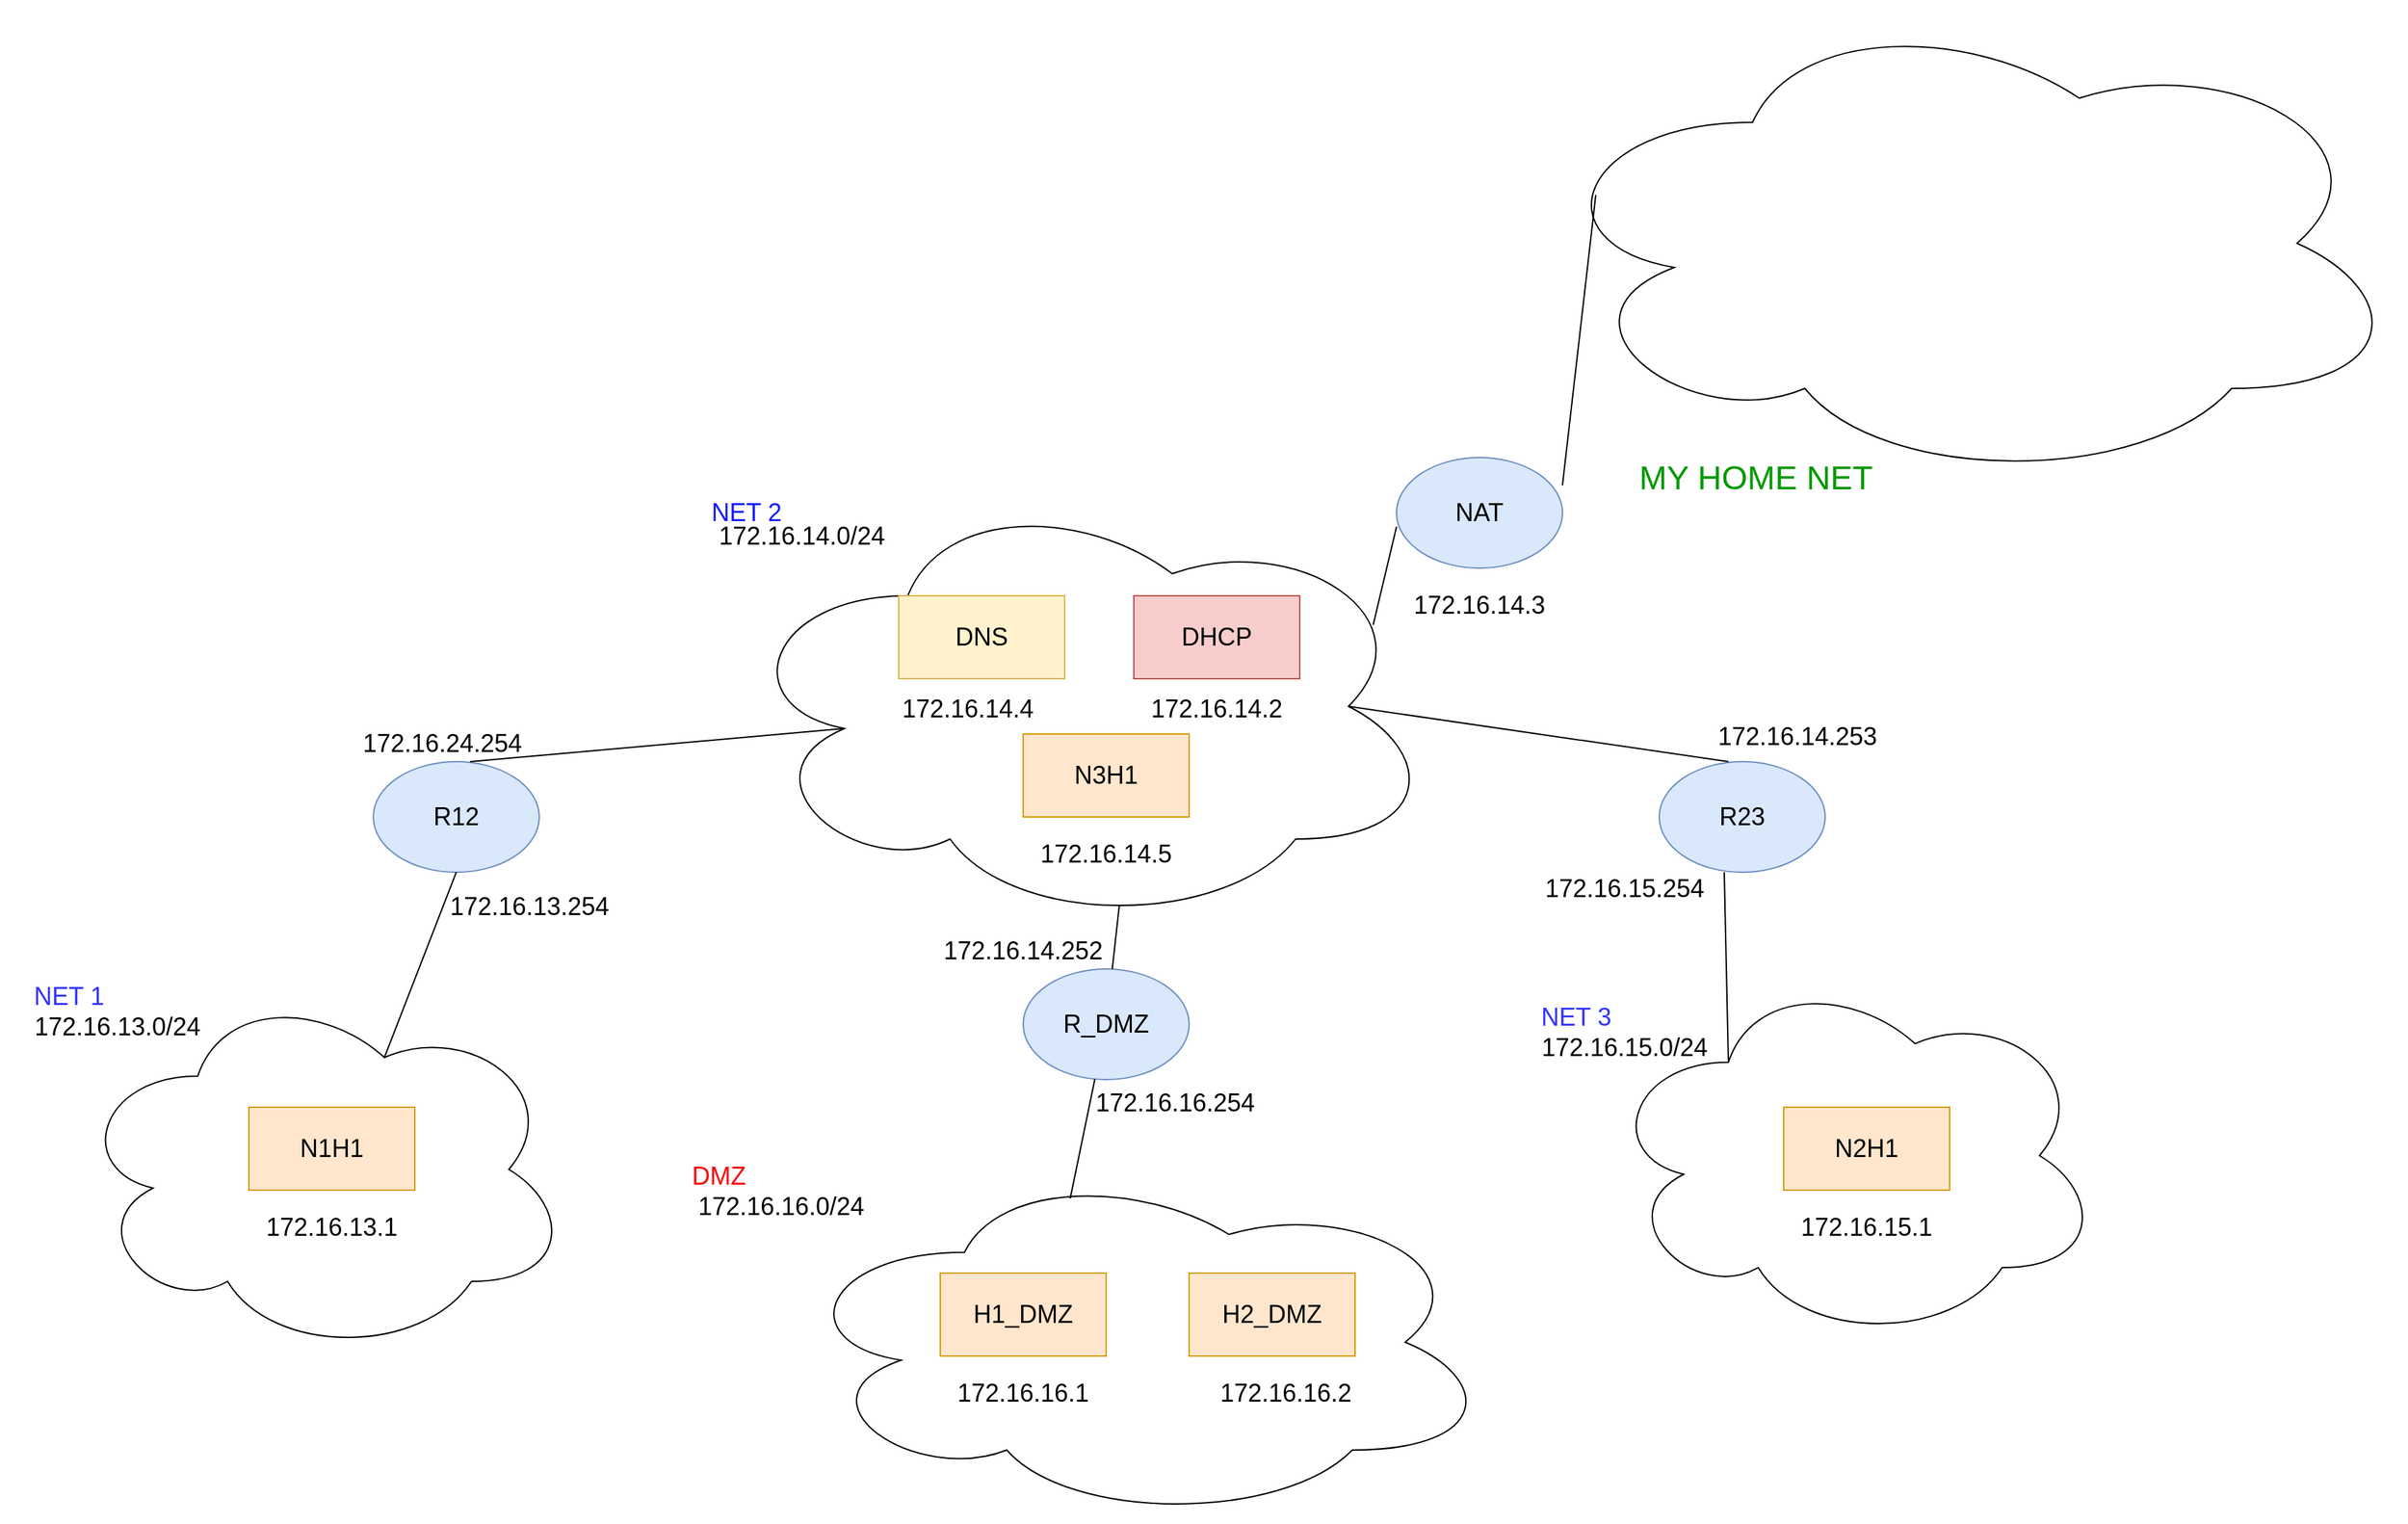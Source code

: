<mxfile version="18.0.2" type="device" pages="2"><diagram id="luBJmv3bUHDDKhAhNsv1" name="Page-1"><mxGraphModel dx="3422" dy="2537" grid="1" gridSize="10" guides="1" tooltips="1" connect="1" arrows="1" fold="1" page="1" pageScale="1" pageWidth="827" pageHeight="1169" math="0" shadow="0"><root><mxCell id="0"/><mxCell id="1" parent="0"/><mxCell id="9qflnODi7MVb3Md8L7bZ-1" value="" style="ellipse;shape=cloud;whiteSpace=wrap;html=1;" parent="1" vertex="1"><mxGeometry x="159" y="10" width="510" height="320" as="geometry"/></mxCell><mxCell id="9qflnODi7MVb3Md8L7bZ-2" value="" style="ellipse;shape=cloud;whiteSpace=wrap;html=1;" parent="1" vertex="1"><mxGeometry x="-317" y="370" width="360" height="270" as="geometry"/></mxCell><mxCell id="9qflnODi7MVb3Md8L7bZ-3" value="" style="ellipse;shape=cloud;whiteSpace=wrap;html=1;" parent="1" vertex="1"><mxGeometry x="790" y="360" width="360" height="270" as="geometry"/></mxCell><mxCell id="9qflnODi7MVb3Md8L7bZ-4" value="" style="ellipse;shape=cloud;whiteSpace=wrap;html=1;" parent="1" vertex="1"><mxGeometry x="200" y="500" width="510" height="260" as="geometry"/></mxCell><mxCell id="9qflnODi7MVb3Md8L7bZ-5" value="&lt;font style=&quot;font-size: 18px&quot;&gt;R12&lt;br&gt;&lt;/font&gt;" style="ellipse;whiteSpace=wrap;html=1;fillColor=#dae8fc;strokeColor=#6c8ebf;" parent="1" vertex="1"><mxGeometry x="-100" y="210" width="120" height="80" as="geometry"/></mxCell><mxCell id="9qflnODi7MVb3Md8L7bZ-6" value="&lt;font style=&quot;font-size: 18px&quot;&gt;R23&lt;/font&gt;" style="ellipse;whiteSpace=wrap;html=1;fillColor=#dae8fc;strokeColor=#6c8ebf;" parent="1" vertex="1"><mxGeometry x="830" y="210" width="120" height="80" as="geometry"/></mxCell><mxCell id="9qflnODi7MVb3Md8L7bZ-7" value="" style="endArrow=none;html=1;rounded=0;entryX=0.16;entryY=0.55;entryDx=0;entryDy=0;entryPerimeter=0;" parent="1" target="9qflnODi7MVb3Md8L7bZ-1" edge="1"><mxGeometry width="50" height="50" relative="1" as="geometry"><mxPoint x="-30" y="210" as="sourcePoint"/><mxPoint x="20" y="160" as="targetPoint"/></mxGeometry></mxCell><mxCell id="9qflnODi7MVb3Md8L7bZ-8" value="" style="endArrow=none;html=1;rounded=0;entryX=0.875;entryY=0.5;entryDx=0;entryDy=0;entryPerimeter=0;" parent="1" target="9qflnODi7MVb3Md8L7bZ-1" edge="1"><mxGeometry width="50" height="50" relative="1" as="geometry"><mxPoint x="880" y="210" as="sourcePoint"/><mxPoint x="930" y="160" as="targetPoint"/></mxGeometry></mxCell><mxCell id="9qflnODi7MVb3Md8L7bZ-9" value="" style="endArrow=none;html=1;rounded=0;exitX=0.625;exitY=0.2;exitDx=0;exitDy=0;exitPerimeter=0;" parent="1" source="9qflnODi7MVb3Md8L7bZ-2" edge="1"><mxGeometry width="50" height="50" relative="1" as="geometry"><mxPoint x="-90" y="340" as="sourcePoint"/><mxPoint x="-40" y="290" as="targetPoint"/></mxGeometry></mxCell><mxCell id="9qflnODi7MVb3Md8L7bZ-10" value="" style="endArrow=none;html=1;rounded=0;exitX=0.25;exitY=0.25;exitDx=0;exitDy=0;exitPerimeter=0;" parent="1" source="9qflnODi7MVb3Md8L7bZ-3" edge="1"><mxGeometry width="50" height="50" relative="1" as="geometry"><mxPoint x="827" y="340" as="sourcePoint"/><mxPoint x="877" y="290" as="targetPoint"/></mxGeometry></mxCell><mxCell id="9qflnODi7MVb3Md8L7bZ-11" value="&lt;font style=&quot;font-size: 18px&quot;&gt;R_DMZ&lt;/font&gt;" style="ellipse;whiteSpace=wrap;html=1;fillColor=#dae8fc;strokeColor=#6c8ebf;" parent="1" vertex="1"><mxGeometry x="370" y="360" width="120" height="80" as="geometry"/></mxCell><mxCell id="9qflnODi7MVb3Md8L7bZ-12" value="" style="endArrow=none;html=1;rounded=0;entryX=0.55;entryY=0.95;entryDx=0;entryDy=0;entryPerimeter=0;" parent="1" source="9qflnODi7MVb3Md8L7bZ-11" target="9qflnODi7MVb3Md8L7bZ-1" edge="1"><mxGeometry width="50" height="50" relative="1" as="geometry"><mxPoint x="430" y="339.289" as="sourcePoint"/><mxPoint x="430" y="289.289" as="targetPoint"/></mxGeometry></mxCell><mxCell id="9qflnODi7MVb3Md8L7bZ-13" value="" style="endArrow=none;html=1;rounded=0;entryX=0.4;entryY=0.1;entryDx=0;entryDy=0;entryPerimeter=0;" parent="1" source="9qflnODi7MVb3Md8L7bZ-11" target="9qflnODi7MVb3Md8L7bZ-4" edge="1"><mxGeometry width="50" height="50" relative="1" as="geometry"><mxPoint x="430" y="490" as="sourcePoint"/><mxPoint x="430" y="510.711" as="targetPoint"/></mxGeometry></mxCell><mxCell id="9qflnODi7MVb3Md8L7bZ-15" value="&lt;font style=&quot;font-size: 18px&quot;&gt;NET 1&lt;/font&gt;" style="text;html=1;strokeColor=none;fillColor=none;align=center;verticalAlign=middle;whiteSpace=wrap;rounded=0;fontColor=#3333FF;" parent="1" vertex="1"><mxGeometry x="-370" y="350" width="100" height="60" as="geometry"/></mxCell><mxCell id="9qflnODi7MVb3Md8L7bZ-16" value="&lt;font style=&quot;font-size: 18px&quot;&gt;NET 2&lt;/font&gt;" style="text;html=1;strokeColor=none;fillColor=none;align=center;verticalAlign=middle;whiteSpace=wrap;rounded=0;fontColor=#121AFF;" parent="1" vertex="1"><mxGeometry x="120" width="100" height="60" as="geometry"/></mxCell><mxCell id="9qflnODi7MVb3Md8L7bZ-17" value="&lt;font style=&quot;font-size: 18px&quot;&gt;NET 3&lt;br&gt;&lt;/font&gt;" style="text;html=1;strokeColor=none;fillColor=none;align=center;verticalAlign=middle;whiteSpace=wrap;rounded=0;fontColor=#3333FF;" parent="1" vertex="1"><mxGeometry x="720" y="365" width="100" height="60" as="geometry"/></mxCell><mxCell id="9qflnODi7MVb3Md8L7bZ-18" value="&lt;font style=&quot;font-size: 18px&quot;&gt;DMZ&lt;/font&gt;" style="text;html=1;strokeColor=none;fillColor=none;align=center;verticalAlign=middle;whiteSpace=wrap;rounded=0;fontColor=#FF0000;" parent="1" vertex="1"><mxGeometry x="100" y="480" width="100" height="60" as="geometry"/></mxCell><mxCell id="9qflnODi7MVb3Md8L7bZ-20" value="N3H1" style="rounded=0;whiteSpace=wrap;html=1;fontSize=18;fillColor=#ffe6cc;strokeColor=#d79b00;" parent="1" vertex="1"><mxGeometry x="370" y="190" width="120" height="60" as="geometry"/></mxCell><mxCell id="9qflnODi7MVb3Md8L7bZ-21" value="DNS" style="rounded=0;whiteSpace=wrap;html=1;fontSize=18;fillColor=#fff2cc;strokeColor=#d6b656;" parent="1" vertex="1"><mxGeometry x="280" y="90" width="120" height="60" as="geometry"/></mxCell><mxCell id="9qflnODi7MVb3Md8L7bZ-22" value="DHCP" style="rounded=0;whiteSpace=wrap;html=1;fontSize=18;fillColor=#f8cecc;strokeColor=#b85450;" parent="1" vertex="1"><mxGeometry x="450" y="90" width="120" height="60" as="geometry"/></mxCell><mxCell id="9qflnODi7MVb3Md8L7bZ-24" value="N1H1" style="rounded=0;whiteSpace=wrap;html=1;fontSize=18;fillColor=#ffe6cc;strokeColor=#d79b00;" parent="1" vertex="1"><mxGeometry x="-190" y="460" width="120" height="60" as="geometry"/></mxCell><mxCell id="9qflnODi7MVb3Md8L7bZ-25" value="H1_DMZ" style="rounded=0;whiteSpace=wrap;html=1;fontSize=18;fillColor=#ffe6cc;strokeColor=#d79b00;" parent="1" vertex="1"><mxGeometry x="310" y="580" width="120" height="60" as="geometry"/></mxCell><mxCell id="9qflnODi7MVb3Md8L7bZ-26" value="H2_DMZ" style="rounded=0;whiteSpace=wrap;html=1;fontSize=18;fillColor=#ffe6cc;strokeColor=#d79b00;" parent="1" vertex="1"><mxGeometry x="490" y="580" width="120" height="60" as="geometry"/></mxCell><mxCell id="9qflnODi7MVb3Md8L7bZ-27" value="N2H1" style="rounded=0;whiteSpace=wrap;html=1;fontSize=18;fillColor=#ffe6cc;strokeColor=#d79b00;" parent="1" vertex="1"><mxGeometry x="920" y="460" width="120" height="60" as="geometry"/></mxCell><mxCell id="9qflnODi7MVb3Md8L7bZ-28" value="" style="ellipse;shape=cloud;whiteSpace=wrap;html=1;fontSize=18;" parent="1" vertex="1"><mxGeometry x="740" y="-340" width="630" height="350" as="geometry"/></mxCell><mxCell id="9qflnODi7MVb3Md8L7bZ-29" value="&lt;font style=&quot;font-size: 18px&quot;&gt;NAT&lt;/font&gt;" style="ellipse;whiteSpace=wrap;html=1;fillColor=#dae8fc;strokeColor=#6c8ebf;" parent="1" vertex="1"><mxGeometry x="640" y="-10" width="120" height="80" as="geometry"/></mxCell><mxCell id="9qflnODi7MVb3Md8L7bZ-30" value="" style="endArrow=none;html=1;rounded=0;fontSize=18;exitX=0.91;exitY=0.316;exitDx=0;exitDy=0;exitPerimeter=0;" parent="1" source="9qflnODi7MVb3Md8L7bZ-1" edge="1"><mxGeometry width="50" height="50" relative="1" as="geometry"><mxPoint x="590" y="90" as="sourcePoint"/><mxPoint x="640" y="40" as="targetPoint"/></mxGeometry></mxCell><mxCell id="9qflnODi7MVb3Md8L7bZ-31" value="" style="endArrow=none;html=1;rounded=0;fontSize=18;entryX=0.07;entryY=0.4;entryDx=0;entryDy=0;entryPerimeter=0;" parent="1" target="9qflnODi7MVb3Md8L7bZ-28" edge="1"><mxGeometry width="50" height="50" relative="1" as="geometry"><mxPoint x="760" y="10" as="sourcePoint"/><mxPoint x="810" y="-40" as="targetPoint"/></mxGeometry></mxCell><mxCell id="9qflnODi7MVb3Md8L7bZ-32" value="&lt;font style=&quot;font-size: 24px&quot;&gt;MY HOME NET&lt;/font&gt;" style="text;html=1;strokeColor=none;fillColor=none;align=center;verticalAlign=middle;whiteSpace=wrap;rounded=0;fontSize=18;fontColor=#009900;" parent="1" vertex="1"><mxGeometry x="780" y="-70" width="240" height="150" as="geometry"/></mxCell><mxCell id="9qflnODi7MVb3Md8L7bZ-33" value="&lt;font style=&quot;font-size: 18px&quot;&gt;172.16.14.3&lt;/font&gt;" style="text;html=1;strokeColor=none;fillColor=none;align=center;verticalAlign=middle;whiteSpace=wrap;rounded=0;fontSize=24;" parent="1" vertex="1"><mxGeometry x="670" y="80" width="60" height="30" as="geometry"/></mxCell><mxCell id="9qflnODi7MVb3Md8L7bZ-34" value="&lt;font style=&quot;font-size: 18px&quot;&gt;172.16.14.2&lt;/font&gt;" style="text;html=1;strokeColor=none;fillColor=none;align=center;verticalAlign=middle;whiteSpace=wrap;rounded=0;fontSize=24;" parent="1" vertex="1"><mxGeometry x="480" y="155" width="60" height="30" as="geometry"/></mxCell><mxCell id="9qflnODi7MVb3Md8L7bZ-36" value="&lt;font style=&quot;font-size: 18px&quot;&gt;172.16.14.4&lt;/font&gt;" style="text;html=1;strokeColor=none;fillColor=none;align=center;verticalAlign=middle;whiteSpace=wrap;rounded=0;fontSize=24;" parent="1" vertex="1"><mxGeometry x="300" y="155" width="60" height="30" as="geometry"/></mxCell><mxCell id="9qflnODi7MVb3Md8L7bZ-38" value="&lt;font style=&quot;font-size: 18px&quot;&gt;172.16.14.5&lt;/font&gt;" style="text;html=1;strokeColor=none;fillColor=none;align=center;verticalAlign=middle;whiteSpace=wrap;rounded=0;fontSize=24;" parent="1" vertex="1"><mxGeometry x="400" y="260" width="60" height="30" as="geometry"/></mxCell><mxCell id="9qflnODi7MVb3Md8L7bZ-39" value="&lt;font style=&quot;font-size: 18px&quot;&gt;172.16.13.1&lt;br&gt;&lt;/font&gt;" style="text;html=1;strokeColor=none;fillColor=none;align=center;verticalAlign=middle;whiteSpace=wrap;rounded=0;fontSize=24;" parent="1" vertex="1"><mxGeometry x="-190" y="530" width="120" height="30" as="geometry"/></mxCell><mxCell id="9qflnODi7MVb3Md8L7bZ-40" value="&lt;font style=&quot;font-size: 18px&quot;&gt;172.16.16.1&lt;br&gt;&lt;/font&gt;" style="text;html=1;strokeColor=none;fillColor=none;align=center;verticalAlign=middle;whiteSpace=wrap;rounded=0;fontSize=24;" parent="1" vertex="1"><mxGeometry x="340" y="650" width="60" height="30" as="geometry"/></mxCell><mxCell id="9qflnODi7MVb3Md8L7bZ-41" value="&lt;font style=&quot;font-size: 18px&quot;&gt;172.16.16.2&lt;/font&gt;" style="text;html=1;strokeColor=none;fillColor=none;align=center;verticalAlign=middle;whiteSpace=wrap;rounded=0;fontSize=24;" parent="1" vertex="1"><mxGeometry x="530" y="650" width="60" height="30" as="geometry"/></mxCell><mxCell id="9qflnODi7MVb3Md8L7bZ-42" value="&lt;font style=&quot;font-size: 18px&quot;&gt;172.16.15.1&lt;/font&gt;" style="text;html=1;strokeColor=none;fillColor=none;align=center;verticalAlign=middle;whiteSpace=wrap;rounded=0;fontSize=24;" parent="1" vertex="1"><mxGeometry x="910" y="535" width="140" height="20" as="geometry"/></mxCell><mxCell id="9qflnODi7MVb3Md8L7bZ-43" value="&lt;font style=&quot;font-size: 18px&quot;&gt;172.16.24.254&lt;/font&gt;" style="text;html=1;strokeColor=none;fillColor=none;align=center;verticalAlign=middle;whiteSpace=wrap;rounded=0;fontSize=24;" parent="1" vertex="1"><mxGeometry x="-80" y="180" width="60" height="30" as="geometry"/></mxCell><mxCell id="9qflnODi7MVb3Md8L7bZ-44" value="&lt;font style=&quot;font-size: 18px&quot;&gt;172.16.13.254&lt;/font&gt;" style="text;html=1;strokeColor=none;fillColor=none;align=center;verticalAlign=middle;whiteSpace=wrap;rounded=0;fontSize=24;" parent="1" vertex="1"><mxGeometry x="-17" y="298" width="60" height="30" as="geometry"/></mxCell><mxCell id="9qflnODi7MVb3Md8L7bZ-45" value="&lt;font style=&quot;font-size: 18px&quot;&gt;172.16.14.252&lt;br&gt;&lt;/font&gt;" style="text;html=1;strokeColor=none;fillColor=none;align=center;verticalAlign=middle;whiteSpace=wrap;rounded=0;fontSize=24;" parent="1" vertex="1"><mxGeometry x="340" y="330" width="60" height="30" as="geometry"/></mxCell><mxCell id="9qflnODi7MVb3Md8L7bZ-46" value="&lt;font style=&quot;font-size: 18px&quot;&gt;172.16.16.254&lt;/font&gt;" style="text;html=1;strokeColor=none;fillColor=none;align=center;verticalAlign=middle;whiteSpace=wrap;rounded=0;fontSize=24;" parent="1" vertex="1"><mxGeometry x="450" y="440" width="60" height="30" as="geometry"/></mxCell><mxCell id="9qflnODi7MVb3Md8L7bZ-47" value="&lt;font style=&quot;font-size: 18px&quot;&gt;172.16.14.253&lt;/font&gt;" style="text;html=1;strokeColor=none;fillColor=none;align=center;verticalAlign=middle;whiteSpace=wrap;rounded=0;fontSize=24;" parent="1" vertex="1"><mxGeometry x="870" y="170" width="120" height="40" as="geometry"/></mxCell><mxCell id="9qflnODi7MVb3Md8L7bZ-48" value="&lt;font style=&quot;font-size: 18px&quot;&gt;172.16.15.254&lt;/font&gt;" style="text;html=1;strokeColor=none;fillColor=none;align=center;verticalAlign=middle;whiteSpace=wrap;rounded=0;fontSize=24;" parent="1" vertex="1"><mxGeometry x="740" y="280" width="130" height="40" as="geometry"/></mxCell><mxCell id="9qflnODi7MVb3Md8L7bZ-49" value="&lt;font style=&quot;font-size: 18px&quot;&gt;172.16.14.0/24&lt;/font&gt;" style="text;html=1;strokeColor=none;fillColor=none;align=center;verticalAlign=middle;whiteSpace=wrap;rounded=0;fontSize=24;" parent="1" vertex="1"><mxGeometry x="180" y="30" width="60" height="30" as="geometry"/></mxCell><mxCell id="9qflnODi7MVb3Md8L7bZ-51" value="&lt;font style=&quot;font-size: 18px&quot;&gt;172.16.16.0/24&lt;/font&gt;" style="text;html=1;strokeColor=none;fillColor=none;align=center;verticalAlign=middle;whiteSpace=wrap;rounded=0;fontSize=24;" parent="1" vertex="1"><mxGeometry x="120" y="505" width="150" height="50" as="geometry"/></mxCell><mxCell id="9qflnODi7MVb3Md8L7bZ-52" value="&lt;font style=&quot;font-size: 18px&quot;&gt;172.16.13.0/24&lt;/font&gt;" style="text;html=1;strokeColor=none;fillColor=none;align=center;verticalAlign=middle;whiteSpace=wrap;rounded=0;fontSize=24;" parent="1" vertex="1"><mxGeometry x="-360" y="375" width="150" height="50" as="geometry"/></mxCell><mxCell id="9qflnODi7MVb3Md8L7bZ-53" value="&lt;font style=&quot;font-size: 18px&quot;&gt;172.16.15.0/24&lt;/font&gt;" style="text;html=1;strokeColor=none;fillColor=none;align=center;verticalAlign=middle;whiteSpace=wrap;rounded=0;fontSize=24;" parent="1" vertex="1"><mxGeometry x="730" y="390" width="150" height="50" as="geometry"/></mxCell></root></mxGraphModel></diagram><diagram id="yOr9Fx5YsgvX_voM4Fe8" name="Page-2"><mxGraphModel dx="1038" dy="547" grid="1" gridSize="10" guides="1" tooltips="1" connect="1" arrows="1" fold="1" page="1" pageScale="1" pageWidth="827" pageHeight="1169" math="0" shadow="0"><root><mxCell id="0"/><mxCell id="1" parent="0"/></root></mxGraphModel></diagram></mxfile>